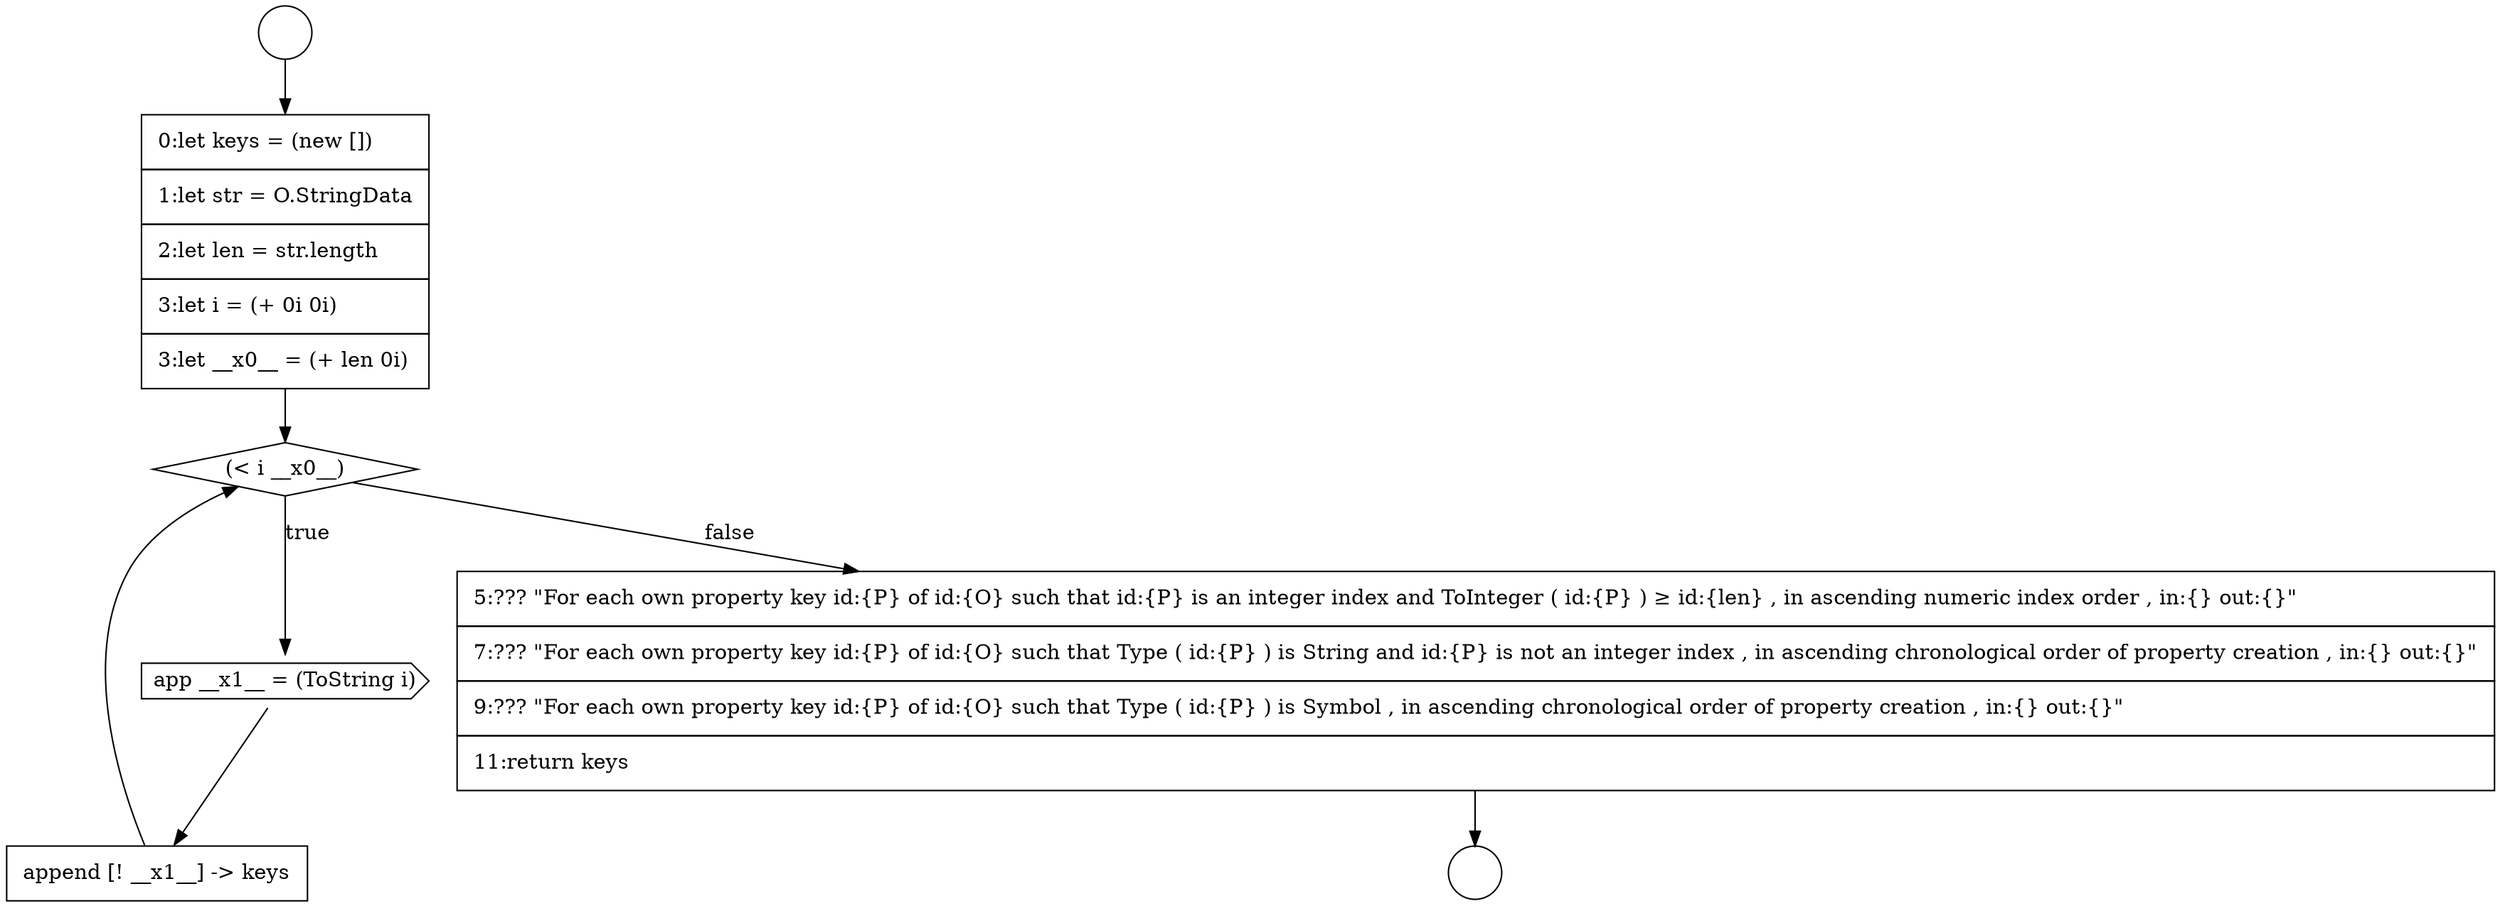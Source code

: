 digraph {
  node0 [shape=circle label=" " color="black" fillcolor="white" style=filled]
  node5 [shape=none, margin=0, label=<<font color="black">
    <table border="0" cellborder="1" cellspacing="0" cellpadding="10">
      <tr><td align="left">append [! __x1__] -&gt; keys</td></tr>
    </table>
  </font>> color="black" fillcolor="white" style=filled]
  node1 [shape=circle label=" " color="black" fillcolor="white" style=filled]
  node6 [shape=none, margin=0, label=<<font color="black">
    <table border="0" cellborder="1" cellspacing="0" cellpadding="10">
      <tr><td align="left">5:??? &quot;For each own property key id:{P} of id:{O} such that id:{P} is an integer index and ToInteger ( id:{P} ) &ge; id:{len} , in ascending numeric index order , in:{} out:{}&quot;</td></tr>
      <tr><td align="left">7:??? &quot;For each own property key id:{P} of id:{O} such that Type ( id:{P} ) is String and id:{P} is not an integer index , in ascending chronological order of property creation , in:{} out:{}&quot;</td></tr>
      <tr><td align="left">9:??? &quot;For each own property key id:{P} of id:{O} such that Type ( id:{P} ) is Symbol , in ascending chronological order of property creation , in:{} out:{}&quot;</td></tr>
      <tr><td align="left">11:return keys</td></tr>
    </table>
  </font>> color="black" fillcolor="white" style=filled]
  node2 [shape=none, margin=0, label=<<font color="black">
    <table border="0" cellborder="1" cellspacing="0" cellpadding="10">
      <tr><td align="left">0:let keys = (new [])</td></tr>
      <tr><td align="left">1:let str = O.StringData</td></tr>
      <tr><td align="left">2:let len = str.length</td></tr>
      <tr><td align="left">3:let i = (+ 0i 0i)</td></tr>
      <tr><td align="left">3:let __x0__ = (+ len 0i)</td></tr>
    </table>
  </font>> color="black" fillcolor="white" style=filled]
  node3 [shape=diamond, label=<<font color="black">(&lt; i __x0__)</font>> color="black" fillcolor="white" style=filled]
  node4 [shape=cds, label=<<font color="black">app __x1__ = (ToString i)</font>> color="black" fillcolor="white" style=filled]
  node3 -> node4 [label=<<font color="black">true</font>> color="black"]
  node3 -> node6 [label=<<font color="black">false</font>> color="black"]
  node2 -> node3 [ color="black"]
  node0 -> node2 [ color="black"]
  node5 -> node3 [ color="black"]
  node4 -> node5 [ color="black"]
  node6 -> node1 [ color="black"]
}
